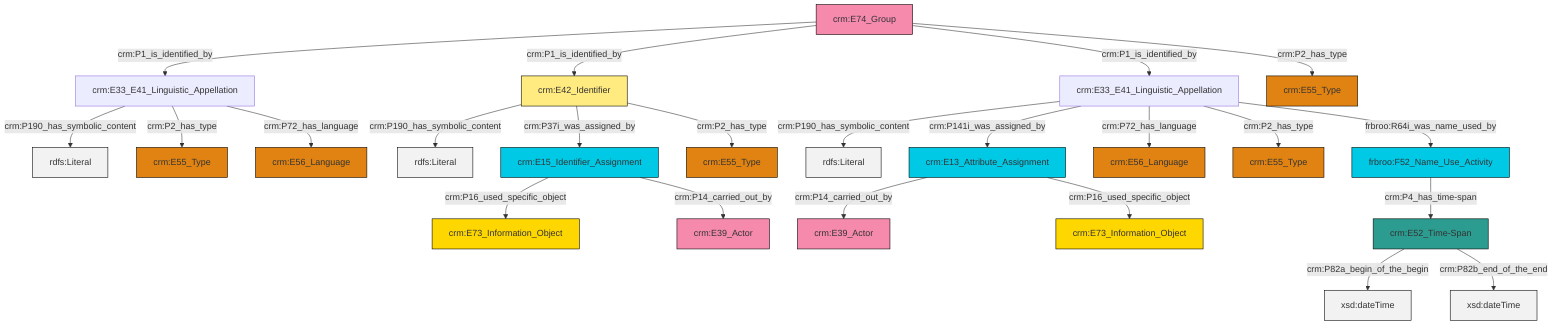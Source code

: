 graph TD
classDef Literal fill:#f2f2f2,stroke:#000000;
classDef CRM_Entity fill:#FFFFFF,stroke:#000000;
classDef Temporal_Entity fill:#00C9E6, stroke:#000000;
classDef Type fill:#E18312, stroke:#000000;
classDef Time-Span fill:#2C9C91, stroke:#000000;
classDef Appellation fill:#FFEB7F, stroke:#000000;
classDef Place fill:#008836, stroke:#000000;
classDef Persistent_Item fill:#B266B2, stroke:#000000;
classDef Conceptual_Object fill:#FFD700, stroke:#000000;
classDef Physical_Thing fill:#D2B48C, stroke:#000000;
classDef Actor fill:#f58aad, stroke:#000000;
classDef PC_Classes fill:#4ce600, stroke:#000000;
classDef Multi fill:#cccccc,stroke:#000000;

0["crm:E15_Identifier_Assignment"]:::Temporal_Entity -->|crm:P16_used_specific_object| 1["crm:E73_Information_Object"]:::Conceptual_Object
0["crm:E15_Identifier_Assignment"]:::Temporal_Entity -->|crm:P14_carried_out_by| 2["crm:E39_Actor"]:::Actor
9["crm:E52_Time-Span"]:::Time-Span -->|crm:P82a_begin_of_the_begin| 10[xsd:dateTime]:::Literal
16["crm:E42_Identifier"]:::Appellation -->|crm:P190_has_symbolic_content| 17[rdfs:Literal]:::Literal
20["crm:E33_E41_Linguistic_Appellation"]:::Default -->|crm:P190_has_symbolic_content| 21[rdfs:Literal]:::Literal
3["crm:E33_E41_Linguistic_Appellation"]:::Default -->|crm:P190_has_symbolic_content| 22[rdfs:Literal]:::Literal
16["crm:E42_Identifier"]:::Appellation -->|crm:P37i_was_assigned_by| 0["crm:E15_Identifier_Assignment"]:::Temporal_Entity
23["crm:E74_Group"]:::Actor -->|crm:P1_is_identified_by| 20["crm:E33_E41_Linguistic_Appellation"]:::Default
27["crm:E13_Attribute_Assignment"]:::Temporal_Entity -->|crm:P14_carried_out_by| 7["crm:E39_Actor"]:::Actor
3["crm:E33_E41_Linguistic_Appellation"]:::Default -->|crm:P141i_was_assigned_by| 27["crm:E13_Attribute_Assignment"]:::Temporal_Entity
9["crm:E52_Time-Span"]:::Time-Span -->|crm:P82b_end_of_the_end| 30[xsd:dateTime]:::Literal
3["crm:E33_E41_Linguistic_Appellation"]:::Default -->|crm:P72_has_language| 12["crm:E56_Language"]:::Type
31["frbroo:F52_Name_Use_Activity"]:::Temporal_Entity -->|crm:P4_has_time-span| 9["crm:E52_Time-Span"]:::Time-Span
3["crm:E33_E41_Linguistic_Appellation"]:::Default -->|crm:P2_has_type| 18["crm:E55_Type"]:::Type
23["crm:E74_Group"]:::Actor -->|crm:P1_is_identified_by| 16["crm:E42_Identifier"]:::Appellation
20["crm:E33_E41_Linguistic_Appellation"]:::Default -->|crm:P2_has_type| 5["crm:E55_Type"]:::Type
23["crm:E74_Group"]:::Actor -->|crm:P1_is_identified_by| 3["crm:E33_E41_Linguistic_Appellation"]:::Default
23["crm:E74_Group"]:::Actor -->|crm:P2_has_type| 33["crm:E55_Type"]:::Type
20["crm:E33_E41_Linguistic_Appellation"]:::Default -->|crm:P72_has_language| 25["crm:E56_Language"]:::Type
16["crm:E42_Identifier"]:::Appellation -->|crm:P2_has_type| 38["crm:E55_Type"]:::Type
27["crm:E13_Attribute_Assignment"]:::Temporal_Entity -->|crm:P16_used_specific_object| 36["crm:E73_Information_Object"]:::Conceptual_Object
3["crm:E33_E41_Linguistic_Appellation"]:::Default -->|frbroo:R64i_was_name_used_by| 31["frbroo:F52_Name_Use_Activity"]:::Temporal_Entity